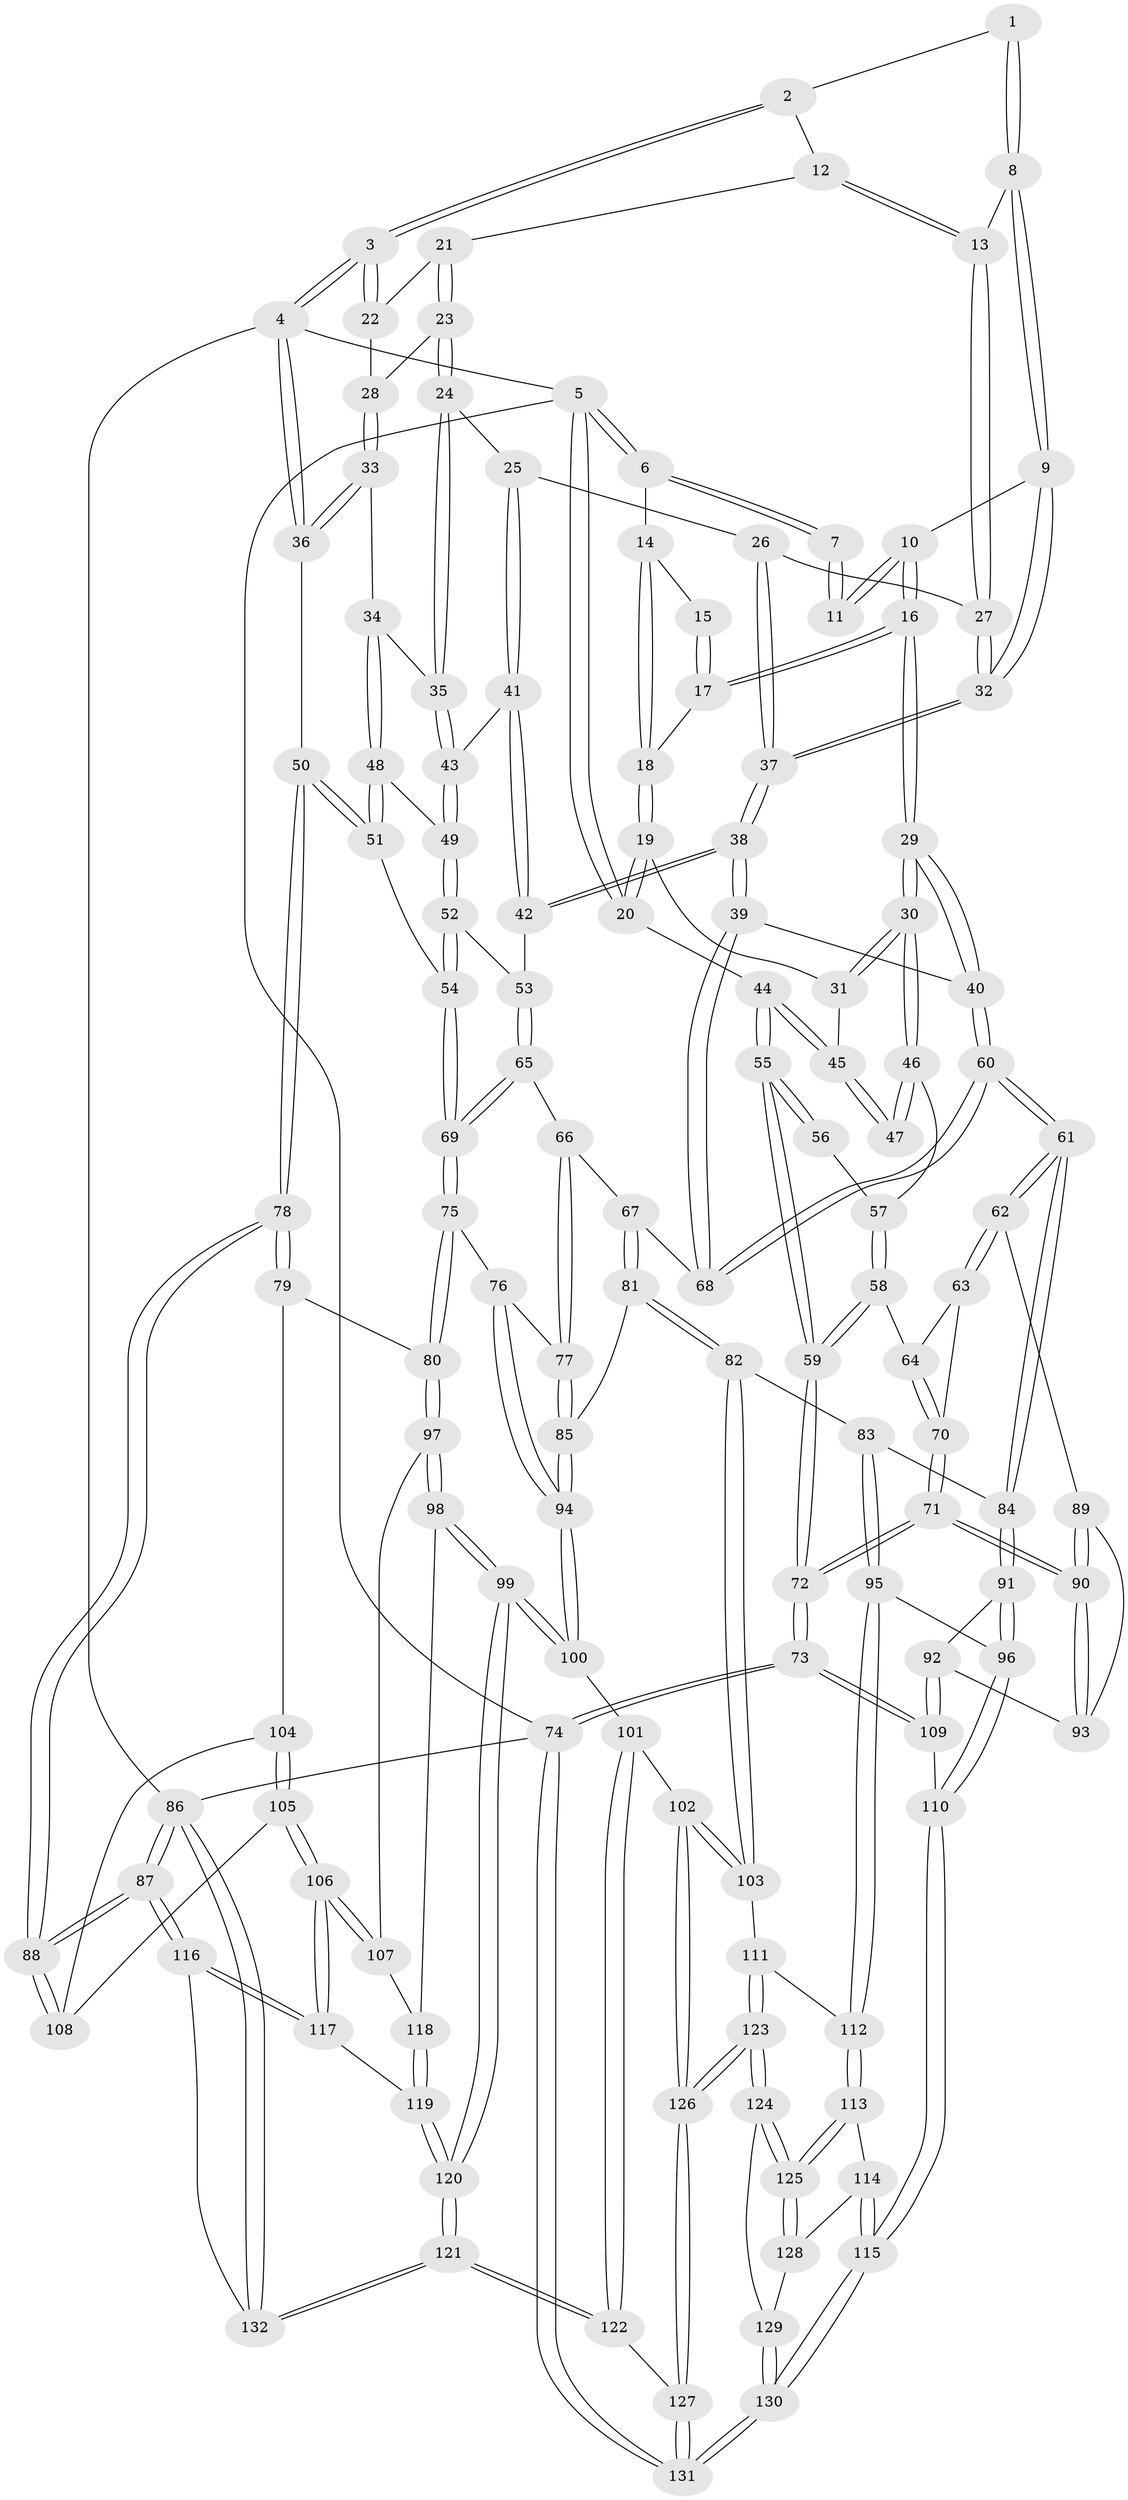// coarse degree distribution, {5: 0.3076923076923077, 4: 0.2692307692307692, 1: 0.019230769230769232, 2: 0.11538461538461539, 6: 0.07692307692307693, 7: 0.019230769230769232, 3: 0.15384615384615385, 12: 0.019230769230769232, 8: 0.019230769230769232}
// Generated by graph-tools (version 1.1) at 2025/05/03/04/25 22:05:56]
// undirected, 132 vertices, 327 edges
graph export_dot {
graph [start="1"]
  node [color=gray90,style=filled];
  1 [pos="+0.48537796801326905+0"];
  2 [pos="+0.7276132314450967+0"];
  3 [pos="+1+0"];
  4 [pos="+1+0"];
  5 [pos="+0+0"];
  6 [pos="+0.09974867307198045+0"];
  7 [pos="+0.4006676317189643+0"];
  8 [pos="+0.4988689663731222+0"];
  9 [pos="+0.3991759407786655+0.1382777580469933"];
  10 [pos="+0.39866373190280713+0.1382934332054834"];
  11 [pos="+0.3510129466610942+0.0409707062351313"];
  12 [pos="+0.7414651856462579+0.02157325436307059"];
  13 [pos="+0.5708050370052108+0.08256849035411665"];
  14 [pos="+0.22583417744440926+0.025509634414122507"];
  15 [pos="+0.3262936457193699+0.04757918815796199"];
  16 [pos="+0.35319860413252546+0.15741096236305888"];
  17 [pos="+0.29253791571491333+0.11591309705077954"];
  18 [pos="+0.23425138403214607+0.09113480960281925"];
  19 [pos="+0.18407324350642223+0.15607465032005868"];
  20 [pos="+0+0"];
  21 [pos="+0.74206545255016+0.022764054476437815"];
  22 [pos="+0.8941291267168276+0.05961069942500308"];
  23 [pos="+0.7450927846072543+0.08761003197072514"];
  24 [pos="+0.7434803791428652+0.10883651512317216"];
  25 [pos="+0.6255151324397172+0.16520807272449034"];
  26 [pos="+0.592395278195864+0.14461336870087765"];
  27 [pos="+0.5686990310943566+0.10508552384601098"];
  28 [pos="+0.8975203884820082+0.10866387544544735"];
  29 [pos="+0.2555799278707571+0.33573901927313204"];
  30 [pos="+0.23138314778640343+0.32338625514030866"];
  31 [pos="+0.1818688479908449+0.1761865907483146"];
  32 [pos="+0.43273652368621246+0.15566650259193573"];
  33 [pos="+0.9129958176856137+0.18199974133827007"];
  34 [pos="+0.8990501349209153+0.19072346453910297"];
  35 [pos="+0.7850035436959079+0.18098772804382843"];
  36 [pos="+1+0.22177624188989495"];
  37 [pos="+0.490450431776148+0.2893514617973287"];
  38 [pos="+0.493750854536996+0.3755957078682742"];
  39 [pos="+0.48738416568396703+0.38226909161425876"];
  40 [pos="+0.2555952351836697+0.3357593871649713"];
  41 [pos="+0.6765866126480142+0.28937627873096"];
  42 [pos="+0.6029179538986212+0.3494317295607916"];
  43 [pos="+0.7073516654491745+0.28746195995635276"];
  44 [pos="+0+0.02995709725157001"];
  45 [pos="+0.02090088217884566+0.186776453144394"];
  46 [pos="+0.17123544213291853+0.32649743188196045"];
  47 [pos="+0.15877196028217216+0.32050211481061985"];
  48 [pos="+0.8674407871443055+0.3083735559024166"];
  49 [pos="+0.7698761583011235+0.3313394508344705"];
  50 [pos="+1+0.3664539194168183"];
  51 [pos="+0.9501293287199764+0.4071075098389827"];
  52 [pos="+0.7807167524215232+0.4052490093833625"];
  53 [pos="+0.700674226847894+0.4575959902525757"];
  54 [pos="+0.8722827159594593+0.4819585347390819"];
  55 [pos="+0+0.26575594756799614"];
  56 [pos="+0+0.2997044279629192"];
  57 [pos="+0.09460725153528353+0.38649546744567875"];
  58 [pos="+0.04417847676046858+0.44635784895516173"];
  59 [pos="+0+0.4508880428404753"];
  60 [pos="+0.22480263070840995+0.5158535520176154"];
  61 [pos="+0.21981109226039056+0.5327068568270396"];
  62 [pos="+0.20971445058610597+0.5350079398185746"];
  63 [pos="+0.1136498612450857+0.5088855912868048"];
  64 [pos="+0.062197333266104764+0.46524963211237685"];
  65 [pos="+0.7003634440999514+0.48039008873519407"];
  66 [pos="+0.6903112741682064+0.5017898229221391"];
  67 [pos="+0.49307033111747034+0.4802137120979461"];
  68 [pos="+0.49212232787499044+0.4741384339293101"];
  69 [pos="+0.8633143613535678+0.5198926919622838"];
  70 [pos="+0.02445496040348334+0.5861968282308273"];
  71 [pos="+0+0.7046538774218966"];
  72 [pos="+0+0.7490295374378609"];
  73 [pos="+0+1"];
  74 [pos="+0+1"];
  75 [pos="+0.8638407648753446+0.5926841281690416"];
  76 [pos="+0.8115056285444688+0.5966001056081423"];
  77 [pos="+0.6926548889345584+0.5629891801260098"];
  78 [pos="+1+0.6218281255038253"];
  79 [pos="+0.9041901365798246+0.6320611810779293"];
  80 [pos="+0.8916152560421776+0.6288968016013526"];
  81 [pos="+0.488361238423167+0.5784824212077635"];
  82 [pos="+0.4496830106942413+0.6258315556540254"];
  83 [pos="+0.32317638852514935+0.6077377467268045"];
  84 [pos="+0.22594187030570737+0.5403904018378329"];
  85 [pos="+0.6274554172415773+0.6179416032537561"];
  86 [pos="+1+1"];
  87 [pos="+1+1"];
  88 [pos="+1+0.8299305964590389"];
  89 [pos="+0.17174816708583154+0.5712690443823618"];
  90 [pos="+0.017388645396188923+0.6852294130766065"];
  91 [pos="+0.19896634671663269+0.7072380161076524"];
  92 [pos="+0.1545244216383548+0.7154584812106736"];
  93 [pos="+0.15011427714468406+0.7136508668148704"];
  94 [pos="+0.6745624006934098+0.7124145008644839"];
  95 [pos="+0.2589485704634572+0.7365184296599526"];
  96 [pos="+0.2542671813713841+0.7373965403570912"];
  97 [pos="+0.8717349881777646+0.6641396851038622"];
  98 [pos="+0.6970626439329506+0.7833150698507869"];
  99 [pos="+0.687469419535003+0.7837418128498053"];
  100 [pos="+0.68118440726689+0.7794207514919897"];
  101 [pos="+0.5741361364448346+0.8002575258986486"];
  102 [pos="+0.49629779970188703+0.7884226872698405"];
  103 [pos="+0.45447760118241887+0.762619549815014"];
  104 [pos="+0.9327463167823156+0.7111287997376791"];
  105 [pos="+0.9392600982549696+0.7900760635183549"];
  106 [pos="+0.903060674245063+0.8470804419988403"];
  107 [pos="+0.8618256325912935+0.802776278480869"];
  108 [pos="+0.9948549141312069+0.7749897101327982"];
  109 [pos="+0.16120625600525837+0.8646916429029544"];
  110 [pos="+0.18811405648601096+0.8651516135028502"];
  111 [pos="+0.4180692410143028+0.7870066684991822"];
  112 [pos="+0.3739401306216807+0.8006873608924754"];
  113 [pos="+0.34354301214183874+0.8360682599023972"];
  114 [pos="+0.30093150711663064+0.8721470868675208"];
  115 [pos="+0.2538812835228514+0.8991958010451075"];
  116 [pos="+0.9562651797046402+0.8993730538526262"];
  117 [pos="+0.9116210380438572+0.8739716591663405"];
  118 [pos="+0.7646532959251316+0.8081867533312288"];
  119 [pos="+0.8274068505487936+0.9199996833367872"];
  120 [pos="+0.7103849849472931+1"];
  121 [pos="+0.6740349605319327+1"];
  122 [pos="+0.6200094749062447+1"];
  123 [pos="+0.4205574853968847+0.9758000887900263"];
  124 [pos="+0.4026448299522953+0.9644894147663484"];
  125 [pos="+0.38593345688607766+0.9442146671090649"];
  126 [pos="+0.5167138484351089+1"];
  127 [pos="+0.5373885803983396+1"];
  128 [pos="+0.34911840474322076+0.9218259524131303"];
  129 [pos="+0.33879187671528266+0.9533054148582637"];
  130 [pos="+0.2648879652384721+0.9529890435388251"];
  131 [pos="+0.24702944955402664+1"];
  132 [pos="+0.6823859032517702+1"];
  1 -- 2;
  1 -- 8;
  1 -- 8;
  2 -- 3;
  2 -- 3;
  2 -- 12;
  3 -- 4;
  3 -- 4;
  3 -- 22;
  3 -- 22;
  4 -- 5;
  4 -- 36;
  4 -- 36;
  4 -- 86;
  5 -- 6;
  5 -- 6;
  5 -- 20;
  5 -- 20;
  5 -- 74;
  6 -- 7;
  6 -- 7;
  6 -- 14;
  7 -- 11;
  7 -- 11;
  8 -- 9;
  8 -- 9;
  8 -- 13;
  9 -- 10;
  9 -- 32;
  9 -- 32;
  10 -- 11;
  10 -- 11;
  10 -- 16;
  10 -- 16;
  12 -- 13;
  12 -- 13;
  12 -- 21;
  13 -- 27;
  13 -- 27;
  14 -- 15;
  14 -- 18;
  14 -- 18;
  15 -- 17;
  15 -- 17;
  16 -- 17;
  16 -- 17;
  16 -- 29;
  16 -- 29;
  17 -- 18;
  18 -- 19;
  18 -- 19;
  19 -- 20;
  19 -- 20;
  19 -- 31;
  20 -- 44;
  21 -- 22;
  21 -- 23;
  21 -- 23;
  22 -- 28;
  23 -- 24;
  23 -- 24;
  23 -- 28;
  24 -- 25;
  24 -- 35;
  24 -- 35;
  25 -- 26;
  25 -- 41;
  25 -- 41;
  26 -- 27;
  26 -- 37;
  26 -- 37;
  27 -- 32;
  27 -- 32;
  28 -- 33;
  28 -- 33;
  29 -- 30;
  29 -- 30;
  29 -- 40;
  29 -- 40;
  30 -- 31;
  30 -- 31;
  30 -- 46;
  30 -- 46;
  31 -- 45;
  32 -- 37;
  32 -- 37;
  33 -- 34;
  33 -- 36;
  33 -- 36;
  34 -- 35;
  34 -- 48;
  34 -- 48;
  35 -- 43;
  35 -- 43;
  36 -- 50;
  37 -- 38;
  37 -- 38;
  38 -- 39;
  38 -- 39;
  38 -- 42;
  38 -- 42;
  39 -- 40;
  39 -- 68;
  39 -- 68;
  40 -- 60;
  40 -- 60;
  41 -- 42;
  41 -- 42;
  41 -- 43;
  42 -- 53;
  43 -- 49;
  43 -- 49;
  44 -- 45;
  44 -- 45;
  44 -- 55;
  44 -- 55;
  45 -- 47;
  45 -- 47;
  46 -- 47;
  46 -- 47;
  46 -- 57;
  48 -- 49;
  48 -- 51;
  48 -- 51;
  49 -- 52;
  49 -- 52;
  50 -- 51;
  50 -- 51;
  50 -- 78;
  50 -- 78;
  51 -- 54;
  52 -- 53;
  52 -- 54;
  52 -- 54;
  53 -- 65;
  53 -- 65;
  54 -- 69;
  54 -- 69;
  55 -- 56;
  55 -- 56;
  55 -- 59;
  55 -- 59;
  56 -- 57;
  57 -- 58;
  57 -- 58;
  58 -- 59;
  58 -- 59;
  58 -- 64;
  59 -- 72;
  59 -- 72;
  60 -- 61;
  60 -- 61;
  60 -- 68;
  60 -- 68;
  61 -- 62;
  61 -- 62;
  61 -- 84;
  61 -- 84;
  62 -- 63;
  62 -- 63;
  62 -- 89;
  63 -- 64;
  63 -- 70;
  64 -- 70;
  64 -- 70;
  65 -- 66;
  65 -- 69;
  65 -- 69;
  66 -- 67;
  66 -- 77;
  66 -- 77;
  67 -- 68;
  67 -- 81;
  67 -- 81;
  69 -- 75;
  69 -- 75;
  70 -- 71;
  70 -- 71;
  71 -- 72;
  71 -- 72;
  71 -- 90;
  71 -- 90;
  72 -- 73;
  72 -- 73;
  73 -- 74;
  73 -- 74;
  73 -- 109;
  73 -- 109;
  74 -- 131;
  74 -- 131;
  74 -- 86;
  75 -- 76;
  75 -- 80;
  75 -- 80;
  76 -- 77;
  76 -- 94;
  76 -- 94;
  77 -- 85;
  77 -- 85;
  78 -- 79;
  78 -- 79;
  78 -- 88;
  78 -- 88;
  79 -- 80;
  79 -- 104;
  80 -- 97;
  80 -- 97;
  81 -- 82;
  81 -- 82;
  81 -- 85;
  82 -- 83;
  82 -- 103;
  82 -- 103;
  83 -- 84;
  83 -- 95;
  83 -- 95;
  84 -- 91;
  84 -- 91;
  85 -- 94;
  85 -- 94;
  86 -- 87;
  86 -- 87;
  86 -- 132;
  86 -- 132;
  87 -- 88;
  87 -- 88;
  87 -- 116;
  87 -- 116;
  88 -- 108;
  88 -- 108;
  89 -- 90;
  89 -- 90;
  89 -- 93;
  90 -- 93;
  90 -- 93;
  91 -- 92;
  91 -- 96;
  91 -- 96;
  92 -- 93;
  92 -- 109;
  92 -- 109;
  94 -- 100;
  94 -- 100;
  95 -- 96;
  95 -- 112;
  95 -- 112;
  96 -- 110;
  96 -- 110;
  97 -- 98;
  97 -- 98;
  97 -- 107;
  98 -- 99;
  98 -- 99;
  98 -- 118;
  99 -- 100;
  99 -- 100;
  99 -- 120;
  99 -- 120;
  100 -- 101;
  101 -- 102;
  101 -- 122;
  101 -- 122;
  102 -- 103;
  102 -- 103;
  102 -- 126;
  102 -- 126;
  103 -- 111;
  104 -- 105;
  104 -- 105;
  104 -- 108;
  105 -- 106;
  105 -- 106;
  105 -- 108;
  106 -- 107;
  106 -- 107;
  106 -- 117;
  106 -- 117;
  107 -- 118;
  109 -- 110;
  110 -- 115;
  110 -- 115;
  111 -- 112;
  111 -- 123;
  111 -- 123;
  112 -- 113;
  112 -- 113;
  113 -- 114;
  113 -- 125;
  113 -- 125;
  114 -- 115;
  114 -- 115;
  114 -- 128;
  115 -- 130;
  115 -- 130;
  116 -- 117;
  116 -- 117;
  116 -- 132;
  117 -- 119;
  118 -- 119;
  118 -- 119;
  119 -- 120;
  119 -- 120;
  120 -- 121;
  120 -- 121;
  121 -- 122;
  121 -- 122;
  121 -- 132;
  121 -- 132;
  122 -- 127;
  123 -- 124;
  123 -- 124;
  123 -- 126;
  123 -- 126;
  124 -- 125;
  124 -- 125;
  124 -- 129;
  125 -- 128;
  125 -- 128;
  126 -- 127;
  126 -- 127;
  127 -- 131;
  127 -- 131;
  128 -- 129;
  129 -- 130;
  129 -- 130;
  130 -- 131;
  130 -- 131;
}
